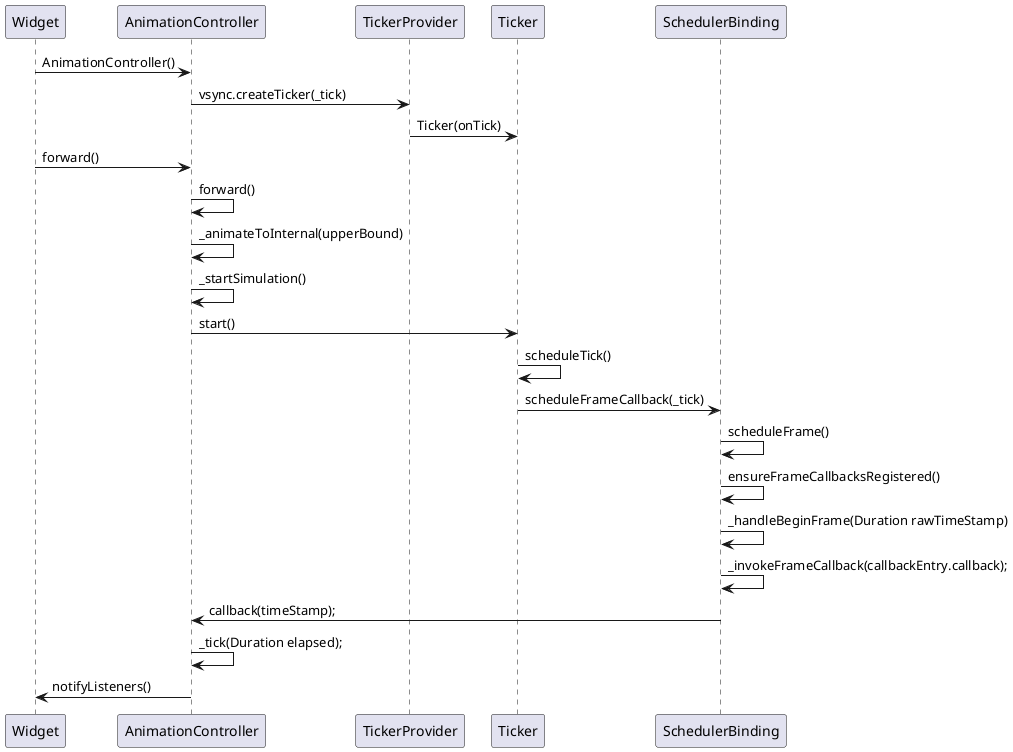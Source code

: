 @startuml
Widget -> AnimationController:AnimationController()
AnimationController -> TickerProvider: vsync.createTicker(_tick)
TickerProvider -> Ticker: Ticker(onTick)

Widget -> AnimationController:forward()
AnimationController -> AnimationController:forward()
AnimationController -> AnimationController:_animateToInternal(upperBound)
AnimationController -> AnimationController:_startSimulation()

AnimationController -> Ticker: start()
Ticker -> Ticker: scheduleTick()
Ticker -> SchedulerBinding:scheduleFrameCallback(_tick)
SchedulerBinding -> SchedulerBinding:scheduleFrame()
SchedulerBinding -> SchedulerBinding:ensureFrameCallbacksRegistered()
SchedulerBinding -> SchedulerBinding:_handleBeginFrame(Duration rawTimeStamp)
SchedulerBinding -> SchedulerBinding:_invokeFrameCallback(callbackEntry.callback);
SchedulerBinding -> AnimationController:callback(timeStamp);
AnimationController -> AnimationController: _tick(Duration elapsed);
AnimationController -> Widget:notifyListeners()
@enduml
